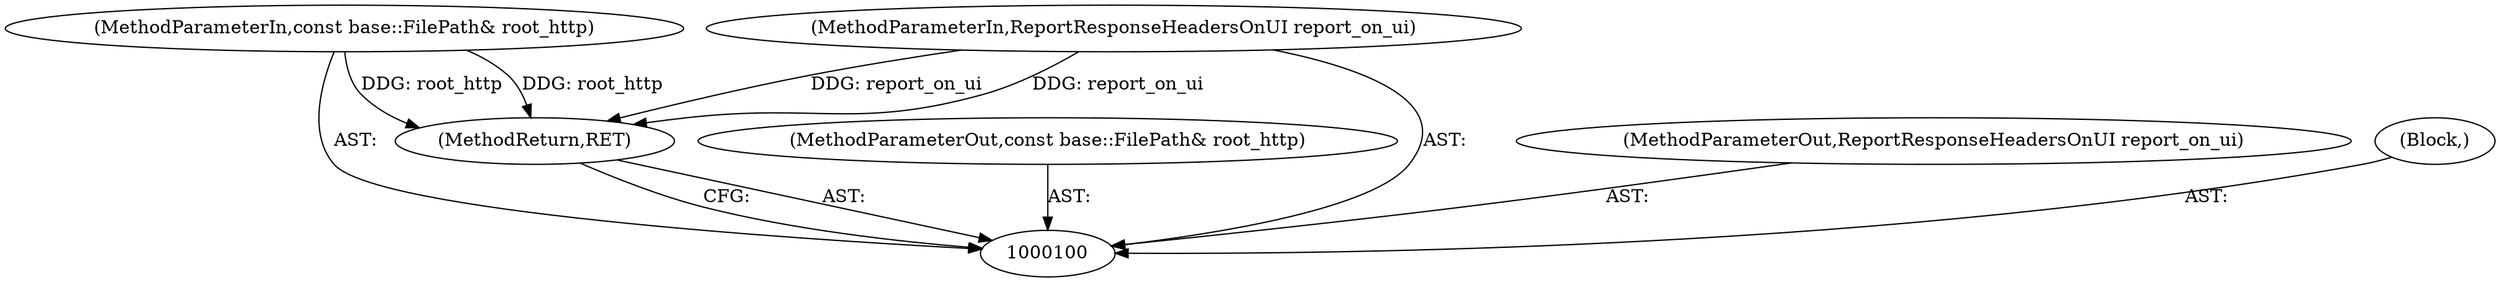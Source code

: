 digraph "1_Chrome_8b10115b2410b4bde18e094ad9fb8c5056134c87_0" {
"1000104" [label="(MethodReturn,RET)"];
"1000101" [label="(MethodParameterIn,const base::FilePath& root_http)"];
"1000110" [label="(MethodParameterOut,const base::FilePath& root_http)"];
"1000102" [label="(MethodParameterIn,ReportResponseHeadersOnUI report_on_ui)"];
"1000111" [label="(MethodParameterOut,ReportResponseHeadersOnUI report_on_ui)"];
"1000103" [label="(Block,)"];
"1000104" -> "1000100"  [label="AST: "];
"1000104" -> "1000100"  [label="CFG: "];
"1000102" -> "1000104"  [label="DDG: report_on_ui"];
"1000101" -> "1000104"  [label="DDG: root_http"];
"1000101" -> "1000100"  [label="AST: "];
"1000101" -> "1000104"  [label="DDG: root_http"];
"1000110" -> "1000100"  [label="AST: "];
"1000102" -> "1000100"  [label="AST: "];
"1000102" -> "1000104"  [label="DDG: report_on_ui"];
"1000111" -> "1000100"  [label="AST: "];
"1000103" -> "1000100"  [label="AST: "];
}
